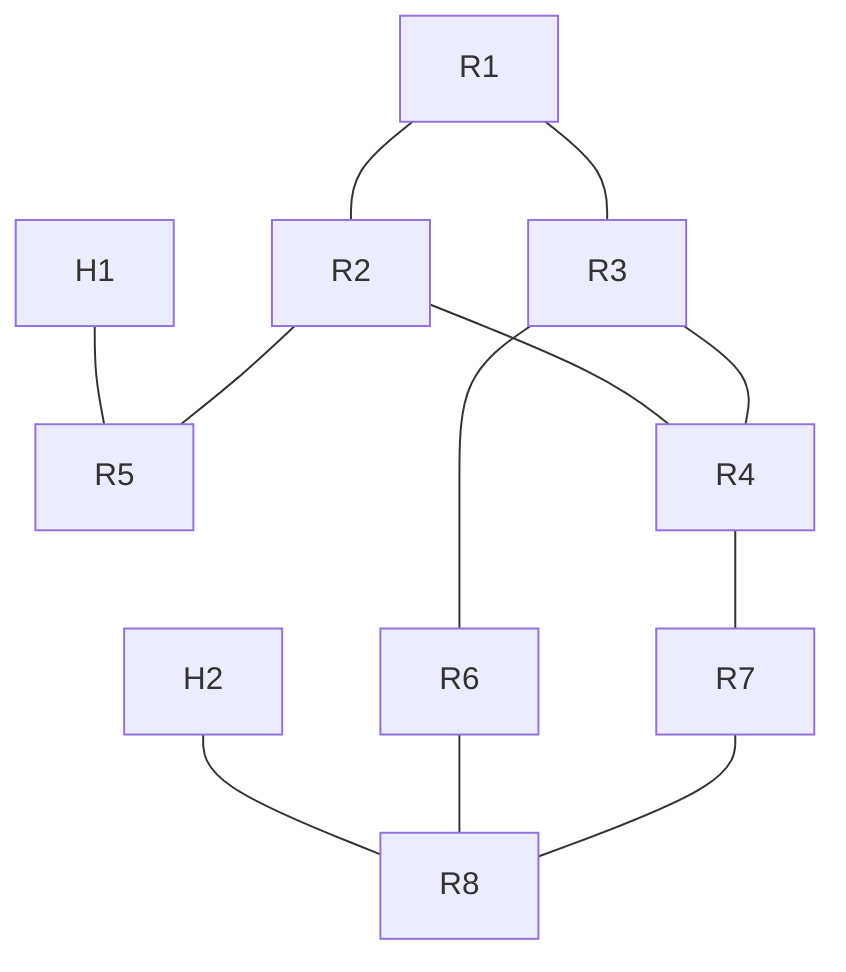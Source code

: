 graph TD
    %% Hosts
    h1[H1] --- r5
    h2[H2] --- r8

    %% Roteadores
    r1[R1]
    r2[R2]
    r3[R3]
    r4[R4]
    r5[R5]
    r6[R6]
    r7[R7]
    r8[R8]

    %% Conexões entre roteadores
    r1 --- r2
    r1 --- r3
    r2 --- r4
    r2 --- r5
    r3 --- r4
    r3 --- r6
    r4 --- r7
    r6 --- r8
    r7 --- r8